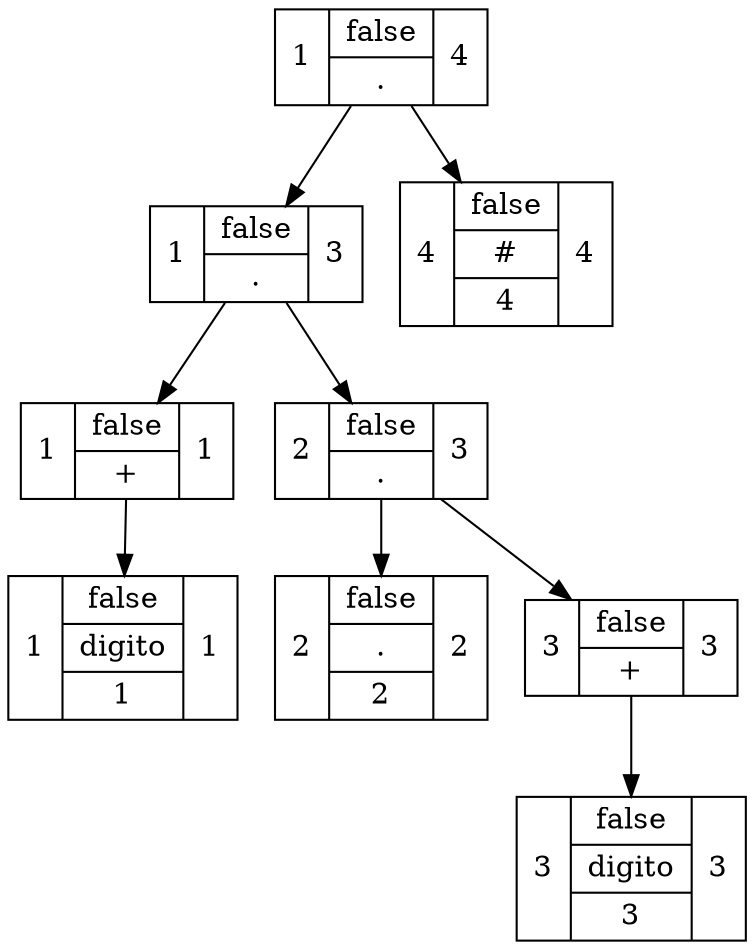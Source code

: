 digraph G{
node [shape=record];

nodo27[label="1|{false|\.}|4"];
nodo27->nodo25
nodo27->nodo26
nodo25[label="1|{false|\.}|3"];
nodo25->nodo20
nodo25->nodo24
nodo20[label="1|{false|\+}|1"];
nodo20->nodo19
nodo19[label="1|{false|{digito}|1}|1"];
nodo24[label="2|{false|\.}|3"];
nodo24->nodo21
nodo24->nodo23
nodo21[label="2|{false|.|2}|2"];
nodo23[label="3|{false|\+}|3"];
nodo23->nodo22
nodo22[label="3|{false|{digito}|3}|3"];
nodo26[label="4|{false|#|4}|4"];

}
